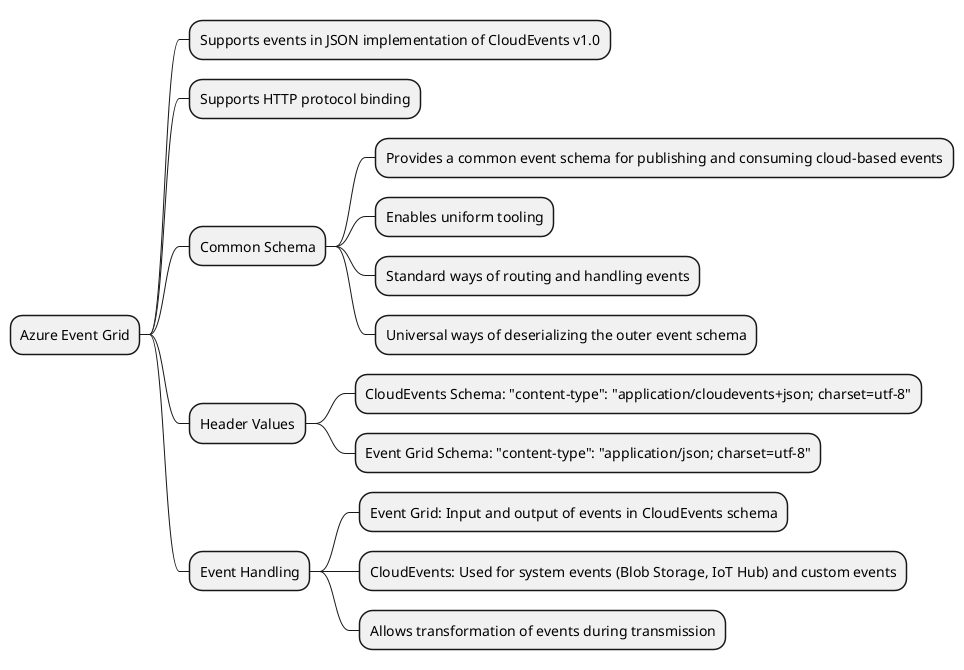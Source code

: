 @startmindmap
* Azure Event Grid
** Supports events in JSON implementation of CloudEvents v1.0
** Supports HTTP protocol binding
** Common Schema
*** Provides a common event schema for publishing and consuming cloud-based events
*** Enables uniform tooling
*** Standard ways of routing and handling events
*** Universal ways of deserializing the outer event schema
** Header Values
*** CloudEvents Schema: "content-type": "application/cloudevents+json; charset=utf-8"
*** Event Grid Schema: "content-type": "application/json; charset=utf-8"
** Event Handling
*** Event Grid: Input and output of events in CloudEvents schema
*** CloudEvents: Used for system events (Blob Storage, IoT Hub) and custom events
*** Allows transformation of events during transmission
@endmindmap
